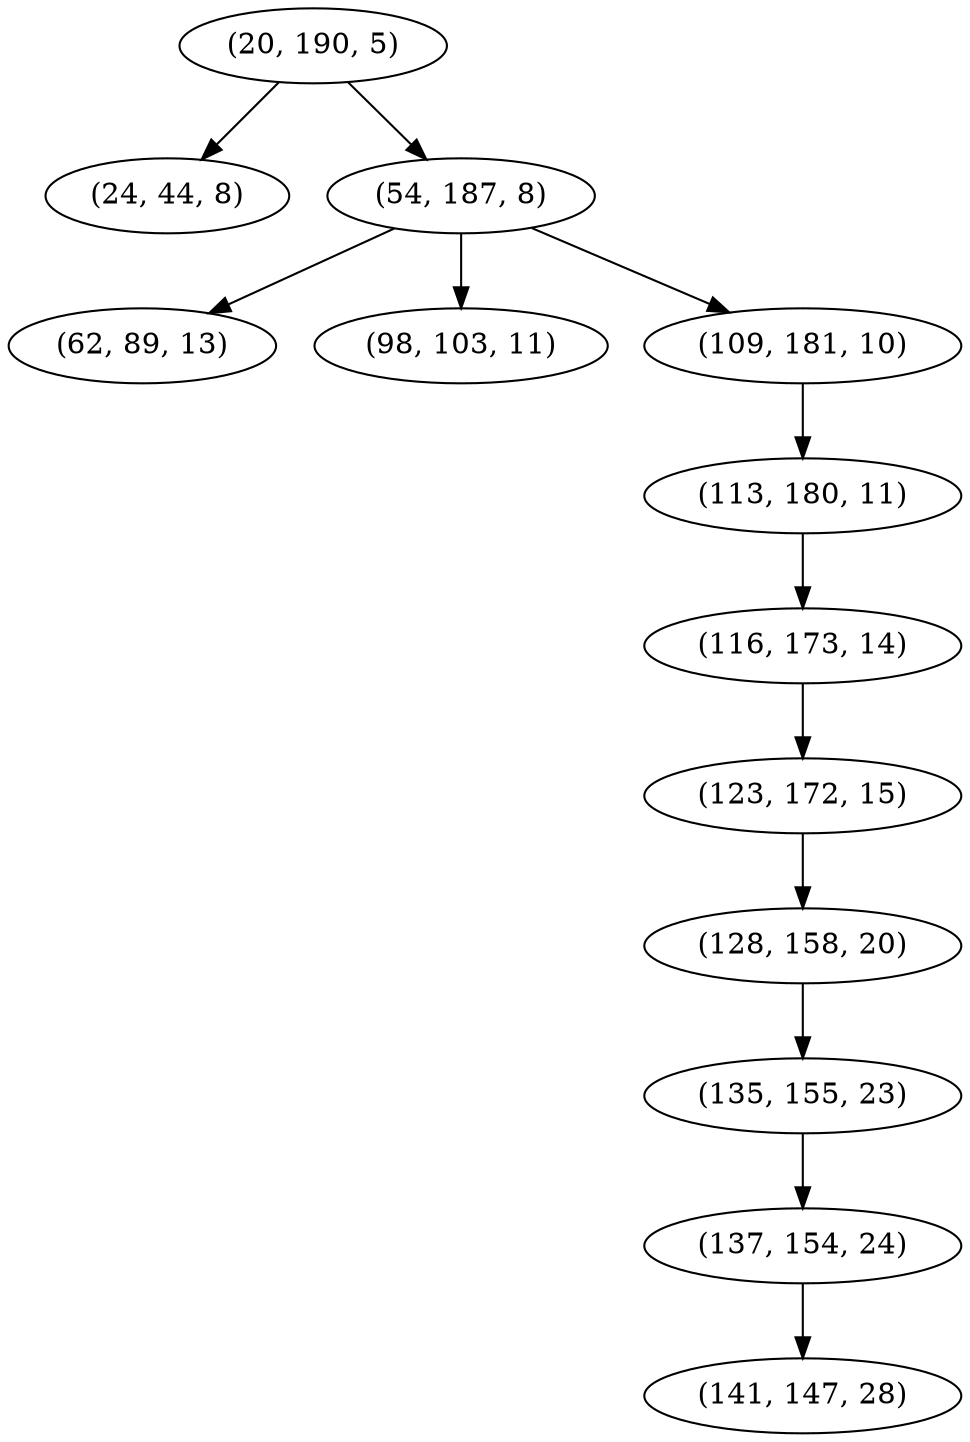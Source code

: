 digraph tree {
    "(20, 190, 5)";
    "(24, 44, 8)";
    "(54, 187, 8)";
    "(62, 89, 13)";
    "(98, 103, 11)";
    "(109, 181, 10)";
    "(113, 180, 11)";
    "(116, 173, 14)";
    "(123, 172, 15)";
    "(128, 158, 20)";
    "(135, 155, 23)";
    "(137, 154, 24)";
    "(141, 147, 28)";
    "(20, 190, 5)" -> "(24, 44, 8)";
    "(20, 190, 5)" -> "(54, 187, 8)";
    "(54, 187, 8)" -> "(62, 89, 13)";
    "(54, 187, 8)" -> "(98, 103, 11)";
    "(54, 187, 8)" -> "(109, 181, 10)";
    "(109, 181, 10)" -> "(113, 180, 11)";
    "(113, 180, 11)" -> "(116, 173, 14)";
    "(116, 173, 14)" -> "(123, 172, 15)";
    "(123, 172, 15)" -> "(128, 158, 20)";
    "(128, 158, 20)" -> "(135, 155, 23)";
    "(135, 155, 23)" -> "(137, 154, 24)";
    "(137, 154, 24)" -> "(141, 147, 28)";
}
